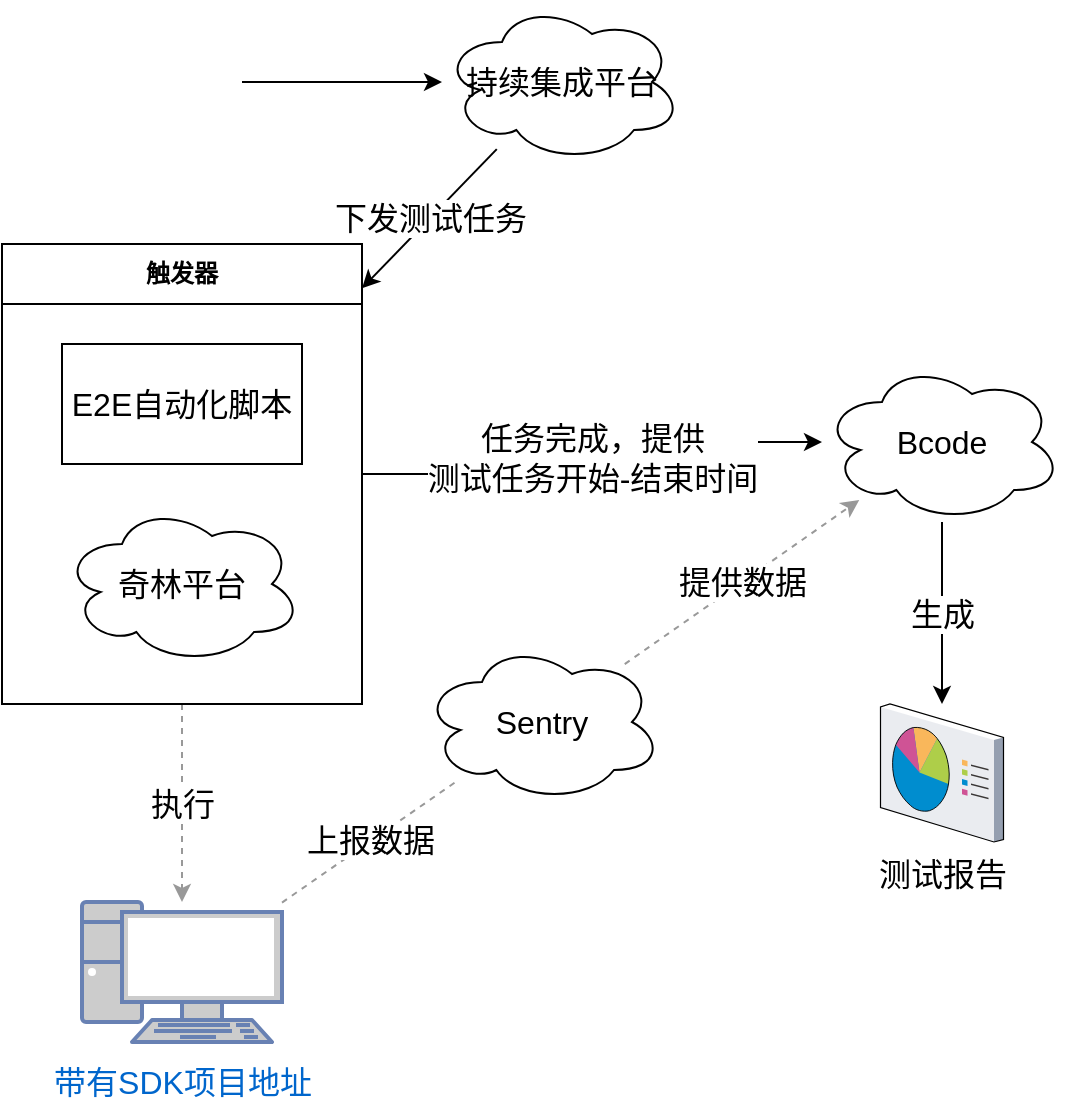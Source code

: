 <mxfile version="21.6.1" type="github" pages="3">
  <diagram id="ZxEjnRGoBvc7GDNQgW_S" name="主流程">
    <mxGraphModel dx="1430" dy="722" grid="1" gridSize="10" guides="1" tooltips="1" connect="1" arrows="1" fold="1" page="1" pageScale="1" pageWidth="827" pageHeight="1169" math="0" shadow="0">
      <root>
        <mxCell id="0" />
        <mxCell id="1" parent="0" />
        <mxCell id="VKGLZCC5wdHL4uuEjue2-8" value="执行" style="rounded=0;orthogonalLoop=1;jettySize=auto;html=1;fontSize=16;dashed=1;strokeColor=#999999;" parent="1" source="iFd_izReUOdnMlPlyS4o-3" target="VKGLZCC5wdHL4uuEjue2-3" edge="1">
          <mxGeometry relative="1" as="geometry">
            <mxPoint x="190.909" y="430" as="sourcePoint" />
          </mxGeometry>
        </mxCell>
        <mxCell id="VKGLZCC5wdHL4uuEjue2-16" value="任务完成，提供&lt;br style=&quot;font-size: 16px;&quot;&gt;测试任务开始-结束时间" style="edgeStyle=orthogonalEdgeStyle;rounded=0;orthogonalLoop=1;jettySize=auto;html=1;fontSize=16;" parent="1" source="iFd_izReUOdnMlPlyS4o-3" target="VKGLZCC5wdHL4uuEjue2-6" edge="1">
          <mxGeometry relative="1" as="geometry">
            <mxPoint x="280" y="330" as="sourcePoint" />
          </mxGeometry>
        </mxCell>
        <mxCell id="VKGLZCC5wdHL4uuEjue2-12" style="rounded=0;orthogonalLoop=1;jettySize=auto;html=1;fontSize=16;" parent="1" source="VKGLZCC5wdHL4uuEjue2-2" target="VKGLZCC5wdHL4uuEjue2-4" edge="1">
          <mxGeometry relative="1" as="geometry" />
        </mxCell>
        <mxCell id="VKGLZCC5wdHL4uuEjue2-2" value="" style="shape=image;html=1;verticalAlign=top;verticalLabelPosition=bottom;labelBackgroundColor=#ffffff;imageAspect=0;aspect=fixed;image=https://cdn4.iconfinder.com/data/icons/socialcones/508/Gitlab-128.png;fontSize=16;" parent="1" vertex="1">
          <mxGeometry x="160" y="120" width="80" height="80" as="geometry" />
        </mxCell>
        <mxCell id="VKGLZCC5wdHL4uuEjue2-7" style="rounded=0;orthogonalLoop=1;jettySize=auto;html=1;dashed=1;fontSize=16;endArrow=none;endFill=0;strokeColor=#999999;" parent="1" source="VKGLZCC5wdHL4uuEjue2-3" target="VKGLZCC5wdHL4uuEjue2-5" edge="1">
          <mxGeometry relative="1" as="geometry" />
        </mxCell>
        <mxCell id="VKGLZCC5wdHL4uuEjue2-15" value="上报数据" style="edgeLabel;html=1;align=center;verticalAlign=middle;resizable=0;points=[];fontSize=16;" parent="VKGLZCC5wdHL4uuEjue2-7" vertex="1" connectable="0">
          <mxGeometry x="0.01" y="1" relative="1" as="geometry">
            <mxPoint as="offset" />
          </mxGeometry>
        </mxCell>
        <mxCell id="VKGLZCC5wdHL4uuEjue2-3" value="带有SDK项目地址" style="fontColor=#0066CC;verticalAlign=top;verticalLabelPosition=bottom;labelPosition=center;align=center;html=1;outlineConnect=0;fillColor=#CCCCCC;strokeColor=#6881B3;gradientColor=none;gradientDirection=north;strokeWidth=2;shape=mxgraph.networks.pc;fontSize=16;spacingTop=4;" parent="1" vertex="1">
          <mxGeometry x="160" y="570" width="100" height="70" as="geometry" />
        </mxCell>
        <mxCell id="VKGLZCC5wdHL4uuEjue2-11" value="下发测试任务" style="rounded=0;orthogonalLoop=1;jettySize=auto;html=1;fontSize=16;" parent="1" source="VKGLZCC5wdHL4uuEjue2-4" target="iFd_izReUOdnMlPlyS4o-3" edge="1">
          <mxGeometry x="-0.004" relative="1" as="geometry">
            <mxPoint as="offset" />
            <mxPoint x="280" y="252.727" as="targetPoint" />
          </mxGeometry>
        </mxCell>
        <mxCell id="VKGLZCC5wdHL4uuEjue2-4" value="持续集成平台" style="ellipse;shape=cloud;whiteSpace=wrap;html=1;fontSize=16;" parent="1" vertex="1">
          <mxGeometry x="340" y="120" width="120" height="80" as="geometry" />
        </mxCell>
        <mxCell id="VKGLZCC5wdHL4uuEjue2-17" value="提供数据" style="rounded=0;orthogonalLoop=1;jettySize=auto;html=1;dashed=1;fontSize=16;strokeColor=#999999;" parent="1" source="VKGLZCC5wdHL4uuEjue2-5" target="VKGLZCC5wdHL4uuEjue2-6" edge="1">
          <mxGeometry relative="1" as="geometry" />
        </mxCell>
        <mxCell id="VKGLZCC5wdHL4uuEjue2-5" value="Sentry" style="ellipse;shape=cloud;whiteSpace=wrap;html=1;fontSize=16;" parent="1" vertex="1">
          <mxGeometry x="330" y="440" width="120" height="80" as="geometry" />
        </mxCell>
        <mxCell id="VKGLZCC5wdHL4uuEjue2-13" value="生成" style="rounded=0;orthogonalLoop=1;jettySize=auto;html=1;fontSize=16;" parent="1" source="VKGLZCC5wdHL4uuEjue2-6" target="VKGLZCC5wdHL4uuEjue2-9" edge="1">
          <mxGeometry relative="1" as="geometry" />
        </mxCell>
        <mxCell id="VKGLZCC5wdHL4uuEjue2-6" value="Bcode" style="ellipse;shape=cloud;whiteSpace=wrap;html=1;fontSize=16;" parent="1" vertex="1">
          <mxGeometry x="530" y="300" width="120" height="80" as="geometry" />
        </mxCell>
        <mxCell id="VKGLZCC5wdHL4uuEjue2-9" value="测试报告" style="verticalLabelPosition=bottom;sketch=0;aspect=fixed;html=1;verticalAlign=top;strokeColor=none;align=center;outlineConnect=0;shape=mxgraph.citrix.reporting;fontSize=16;" parent="1" vertex="1">
          <mxGeometry x="559.25" y="471" width="61.5" height="69" as="geometry" />
        </mxCell>
        <mxCell id="iFd_izReUOdnMlPlyS4o-3" value="触发器" style="swimlane;whiteSpace=wrap;html=1;startSize=30;" vertex="1" parent="1">
          <mxGeometry x="120" y="241" width="180" height="230" as="geometry" />
        </mxCell>
        <mxCell id="iFd_izReUOdnMlPlyS4o-2" value="E2E自动化脚本" style="rounded=0;whiteSpace=wrap;html=1;fontSize=16;" vertex="1" parent="iFd_izReUOdnMlPlyS4o-3">
          <mxGeometry x="30" y="50" width="120" height="60" as="geometry" />
        </mxCell>
        <mxCell id="VKGLZCC5wdHL4uuEjue2-1" value="奇林平台" style="ellipse;shape=cloud;whiteSpace=wrap;html=1;fontSize=16;" parent="iFd_izReUOdnMlPlyS4o-3" vertex="1">
          <mxGeometry x="30" y="130" width="120" height="80" as="geometry" />
        </mxCell>
      </root>
    </mxGraphModel>
  </diagram>
  <diagram name="数据流图" id="zR5LukECyCP3TorBvOVq">
    <mxGraphModel dx="1593" dy="857" grid="1" gridSize="10" guides="1" tooltips="1" connect="1" arrows="1" fold="1" page="1" pageScale="1" pageWidth="827" pageHeight="1169" math="0" shadow="0">
      <root>
        <mxCell id="0" />
        <mxCell id="1" parent="0" />
        <mxCell id="a0L2w2wCsgQ2mo0N0wgg-3" value="Sentry&lt;br style=&quot;font-size: 16px;&quot;&gt;Database" style="shape=cylinder;whiteSpace=wrap;html=1;boundedLbl=1;backgroundOutline=1;fontFamily=Verdana;rounded=0;shadow=0;comic=0;labelBackgroundColor=none;strokeWidth=1;fontSize=16;" parent="1" vertex="1">
          <mxGeometry x="625.63" y="300" width="88.75" height="100" as="geometry" />
        </mxCell>
        <mxCell id="a0L2w2wCsgQ2mo0N0wgg-96" style="edgeStyle=orthogonalEdgeStyle;rounded=0;orthogonalLoop=1;jettySize=auto;html=1;entryX=0;entryY=0.5;entryDx=0;entryDy=0;entryPerimeter=0;endArrow=none;endFill=0;" parent="1" source="a0L2w2wCsgQ2mo0N0wgg-5" target="a0L2w2wCsgQ2mo0N0wgg-97" edge="1">
          <mxGeometry relative="1" as="geometry">
            <mxPoint x="1212" y="197" as="targetPoint" />
          </mxGeometry>
        </mxCell>
        <mxCell id="a0L2w2wCsgQ2mo0N0wgg-5" value="输出性能报告" style="whiteSpace=wrap;html=1;rounded=0;shadow=0;comic=0;labelBackgroundColor=none;strokeWidth=1;fontFamily=Verdana;fontSize=16;align=center;" parent="1" vertex="1">
          <mxGeometry x="1070" y="172" width="120" height="50" as="geometry" />
        </mxCell>
        <mxCell id="a0L2w2wCsgQ2mo0N0wgg-6" style="edgeStyle=orthogonalEdgeStyle;html=1;labelBackgroundColor=none;startFill=0;startSize=8;endFill=1;endSize=8;fontFamily=Verdana;fontSize=16;rounded=0;" parent="1" source="a0L2w2wCsgQ2mo0N0wgg-7" target="a0L2w2wCsgQ2mo0N0wgg-11" edge="1">
          <mxGeometry relative="1" as="geometry" />
        </mxCell>
        <mxCell id="a0L2w2wCsgQ2mo0N0wgg-7" value="用户操作" style="whiteSpace=wrap;html=1;rounded=0;shadow=0;comic=0;labelBackgroundColor=none;strokeWidth=1;fontFamily=Verdana;fontSize=16;align=center;" parent="1" vertex="1">
          <mxGeometry x="60" y="172" width="120" height="50" as="geometry" />
        </mxCell>
        <mxCell id="a0L2w2wCsgQ2mo0N0wgg-9" style="edgeStyle=orthogonalEdgeStyle;html=1;labelBackgroundColor=none;startFill=0;startSize=8;endFill=1;endSize=8;fontFamily=Verdana;fontSize=16;rounded=0;" parent="1" source="a0L2w2wCsgQ2mo0N0wgg-47" target="a0L2w2wCsgQ2mo0N0wgg-3" edge="1">
          <mxGeometry relative="1" as="geometry" />
        </mxCell>
        <mxCell id="a0L2w2wCsgQ2mo0N0wgg-51" style="edgeStyle=orthogonalEdgeStyle;rounded=0;orthogonalLoop=1;jettySize=auto;html=1;fontSize=16;" parent="1" source="a0L2w2wCsgQ2mo0N0wgg-11" target="a0L2w2wCsgQ2mo0N0wgg-50" edge="1">
          <mxGeometry relative="1" as="geometry" />
        </mxCell>
        <mxCell id="a0L2w2wCsgQ2mo0N0wgg-11" value="1" style="swimlane;html=1;fontStyle=0;childLayout=stackLayout;horizontal=1;startSize=26;fillColor=#e0e0e0;horizontalStack=0;resizeParent=1;resizeLast=0;collapsible=1;marginBottom=0;swimlaneFillColor=#ffffff;align=center;rounded=1;shadow=0;comic=0;labelBackgroundColor=none;strokeWidth=1;fontFamily=Verdana;fontSize=16;" parent="1" vertex="1">
          <mxGeometry x="280" y="167" width="140" height="60" as="geometry" />
        </mxCell>
        <mxCell id="a0L2w2wCsgQ2mo0N0wgg-12" value="收集数据" style="text;html=1;strokeColor=none;fillColor=none;spacingLeft=4;spacingRight=4;whiteSpace=wrap;overflow=hidden;rotatable=0;points=[[0,0.5],[1,0.5]];portConstraint=eastwest;align=center;fontSize=16;" parent="a0L2w2wCsgQ2mo0N0wgg-11" vertex="1">
          <mxGeometry y="26" width="140" height="34" as="geometry" />
        </mxCell>
        <mxCell id="a0L2w2wCsgQ2mo0N0wgg-52" style="edgeStyle=orthogonalEdgeStyle;rounded=0;orthogonalLoop=1;jettySize=auto;html=1;fontSize=16;" parent="1" source="a0L2w2wCsgQ2mo0N0wgg-53" target="a0L2w2wCsgQ2mo0N0wgg-5" edge="1">
          <mxGeometry relative="1" as="geometry" />
        </mxCell>
        <mxCell id="a0L2w2wCsgQ2mo0N0wgg-49" value="" style="edgeStyle=orthogonalEdgeStyle;html=1;labelBackgroundColor=none;startFill=0;startSize=8;endFill=1;endSize=8;fontFamily=Verdana;fontSize=16;rounded=0;" parent="1" source="a0L2w2wCsgQ2mo0N0wgg-59" target="a0L2w2wCsgQ2mo0N0wgg-47" edge="1">
          <mxGeometry relative="1" as="geometry">
            <mxPoint x="530" y="196" as="sourcePoint" />
            <mxPoint x="820" y="198" as="targetPoint" />
          </mxGeometry>
        </mxCell>
        <mxCell id="a0L2w2wCsgQ2mo0N0wgg-60" style="edgeStyle=orthogonalEdgeStyle;rounded=0;orthogonalLoop=1;jettySize=auto;html=1;fontSize=16;" parent="1" source="a0L2w2wCsgQ2mo0N0wgg-47" target="a0L2w2wCsgQ2mo0N0wgg-53" edge="1">
          <mxGeometry relative="1" as="geometry" />
        </mxCell>
        <mxCell id="a0L2w2wCsgQ2mo0N0wgg-47" value="2" style="swimlane;html=1;fontStyle=0;childLayout=stackLayout;horizontal=1;startSize=26;fillColor=#e0e0e0;horizontalStack=0;resizeParent=1;resizeLast=0;collapsible=1;marginBottom=0;swimlaneFillColor=#ffffff;align=center;rounded=1;shadow=0;comic=0;labelBackgroundColor=none;strokeWidth=1;fontFamily=Verdana;fontSize=16;" parent="1" vertex="1">
          <mxGeometry x="600" y="167" width="140" height="60" as="geometry" />
        </mxCell>
        <mxCell id="a0L2w2wCsgQ2mo0N0wgg-48" value="上报数据" style="text;html=1;strokeColor=none;fillColor=none;spacingLeft=4;spacingRight=4;whiteSpace=wrap;overflow=hidden;rotatable=0;points=[[0,0.5],[1,0.5]];portConstraint=eastwest;align=center;fontSize=16;" parent="a0L2w2wCsgQ2mo0N0wgg-47" vertex="1">
          <mxGeometry y="26" width="140" height="34" as="geometry" />
        </mxCell>
        <mxCell id="a0L2w2wCsgQ2mo0N0wgg-50" value="broswer store" style="html=1;dashed=0;whiteSpace=wrap;shape=partialRectangle;right=0;fontSize=16;" parent="1" vertex="1">
          <mxGeometry x="287" y="300" width="126" height="40" as="geometry" />
        </mxCell>
        <mxCell id="a0L2w2wCsgQ2mo0N0wgg-53" value="3" style="swimlane;html=1;fontStyle=0;childLayout=stackLayout;horizontal=1;startSize=26;fillColor=#e0e0e0;horizontalStack=0;resizeParent=1;resizeLast=0;collapsible=1;marginBottom=0;swimlaneFillColor=#ffffff;align=center;rounded=1;shadow=0;comic=0;labelBackgroundColor=none;strokeWidth=1;fontFamily=Verdana;fontSize=16;" parent="1" vertex="1">
          <mxGeometry x="840" y="167" width="140" height="60" as="geometry">
            <mxRectangle x="840" y="167" width="50" height="30" as="alternateBounds" />
          </mxGeometry>
        </mxCell>
        <mxCell id="a0L2w2wCsgQ2mo0N0wgg-54" value="分析数据" style="text;html=1;strokeColor=none;fillColor=none;spacingLeft=4;spacingRight=4;whiteSpace=wrap;overflow=hidden;rotatable=0;points=[[0,0.5],[1,0.5]];portConstraint=eastwest;align=center;fontSize=16;" parent="a0L2w2wCsgQ2mo0N0wgg-53" vertex="1">
          <mxGeometry y="26" width="140" height="34" as="geometry" />
        </mxCell>
        <mxCell id="a0L2w2wCsgQ2mo0N0wgg-58" value="" style="edgeStyle=orthogonalEdgeStyle;html=1;labelBackgroundColor=none;startFill=0;startSize=8;endFill=1;endSize=8;fontFamily=Verdana;fontSize=16;rounded=0;" parent="1" source="a0L2w2wCsgQ2mo0N0wgg-11" target="a0L2w2wCsgQ2mo0N0wgg-59" edge="1">
          <mxGeometry relative="1" as="geometry">
            <mxPoint x="420" y="197" as="sourcePoint" />
            <mxPoint x="600" y="197" as="targetPoint" />
          </mxGeometry>
        </mxCell>
        <mxCell id="a0L2w2wCsgQ2mo0N0wgg-59" value="" style="shape=ellipse;html=1;dashed=0;whiteSpace=wrap;perimeter=ellipsePerimeter;fontSize=16;" parent="1" vertex="1">
          <mxGeometry x="500" y="182" width="30" height="30" as="geometry" />
        </mxCell>
        <mxCell id="a0L2w2wCsgQ2mo0N0wgg-64" value="用户操作" style="edgeStyle=none;orthogonalLoop=1;jettySize=auto;html=1;rounded=0;fontSize=16;" parent="1" target="a0L2w2wCsgQ2mo0N0wgg-67" edge="1">
          <mxGeometry width="100" relative="1" as="geometry">
            <mxPoint x="110" y="586" as="sourcePoint" />
            <mxPoint x="220" y="586" as="targetPoint" />
            <Array as="points" />
          </mxGeometry>
        </mxCell>
        <mxCell id="a0L2w2wCsgQ2mo0N0wgg-66" value="" style="endArrow=none;dashed=1;html=1;rounded=0;fontSize=16;" parent="1" edge="1">
          <mxGeometry width="50" height="50" relative="1" as="geometry">
            <mxPoint x="20" y="490" as="sourcePoint" />
            <mxPoint x="1372" y="490" as="targetPoint" />
          </mxGeometry>
        </mxCell>
        <mxCell id="a0L2w2wCsgQ2mo0N0wgg-71" value="" style="edgeStyle=orthogonalEdgeStyle;rounded=0;orthogonalLoop=1;jettySize=auto;html=1;fontSize=16;" parent="1" source="a0L2w2wCsgQ2mo0N0wgg-67" target="a0L2w2wCsgQ2mo0N0wgg-69" edge="1">
          <mxGeometry relative="1" as="geometry" />
        </mxCell>
        <mxCell id="a0L2w2wCsgQ2mo0N0wgg-67" value="1.1" style="swimlane;html=1;fontStyle=0;childLayout=stackLayout;horizontal=1;startSize=26;fillColor=#e0e0e0;horizontalStack=0;resizeParent=1;resizeLast=0;collapsible=1;marginBottom=0;swimlaneFillColor=#ffffff;align=center;rounded=1;shadow=0;comic=0;labelBackgroundColor=none;strokeWidth=1;fontFamily=Verdana;fontSize=16;" parent="1" vertex="1">
          <mxGeometry x="240" y="555" width="140" height="60" as="geometry" />
        </mxCell>
        <mxCell id="a0L2w2wCsgQ2mo0N0wgg-68" value="记录页面资源加载" style="text;html=1;strokeColor=none;fillColor=none;spacingLeft=4;spacingRight=4;whiteSpace=wrap;overflow=hidden;rotatable=0;points=[[0,0.5],[1,0.5]];portConstraint=eastwest;align=center;fontSize=16;" parent="a0L2w2wCsgQ2mo0N0wgg-67" vertex="1">
          <mxGeometry y="26" width="140" height="34" as="geometry" />
        </mxCell>
        <mxCell id="a0L2w2wCsgQ2mo0N0wgg-74" value="" style="edgeStyle=orthogonalEdgeStyle;rounded=0;orthogonalLoop=1;jettySize=auto;html=1;fontSize=16;" parent="1" source="a0L2w2wCsgQ2mo0N0wgg-69" target="a0L2w2wCsgQ2mo0N0wgg-75" edge="1">
          <mxGeometry relative="1" as="geometry">
            <mxPoint x="680" y="585" as="targetPoint" />
          </mxGeometry>
        </mxCell>
        <mxCell id="a0L2w2wCsgQ2mo0N0wgg-69" value="1.2" style="swimlane;html=1;fontStyle=0;childLayout=stackLayout;horizontal=1;startSize=26;fillColor=#e0e0e0;horizontalStack=0;resizeParent=1;resizeLast=0;collapsible=1;marginBottom=0;swimlaneFillColor=#ffffff;align=center;rounded=1;shadow=0;comic=0;labelBackgroundColor=none;strokeWidth=1;fontFamily=Verdana;fontSize=16;" parent="1" vertex="1">
          <mxGeometry x="460" y="555" width="140" height="60" as="geometry" />
        </mxCell>
        <mxCell id="a0L2w2wCsgQ2mo0N0wgg-70" value="记录 API 加载" style="text;html=1;strokeColor=none;fillColor=none;spacingLeft=4;spacingRight=4;whiteSpace=wrap;overflow=hidden;rotatable=0;points=[[0,0.5],[1,0.5]];portConstraint=eastwest;align=center;fontSize=16;" parent="a0L2w2wCsgQ2mo0N0wgg-69" vertex="1">
          <mxGeometry y="26" width="140" height="34" as="geometry" />
        </mxCell>
        <mxCell id="a0L2w2wCsgQ2mo0N0wgg-78" style="edgeStyle=orthogonalEdgeStyle;rounded=0;orthogonalLoop=1;jettySize=auto;html=1;fontSize=16;" parent="1" source="a0L2w2wCsgQ2mo0N0wgg-75" target="a0L2w2wCsgQ2mo0N0wgg-77" edge="1">
          <mxGeometry relative="1" as="geometry" />
        </mxCell>
        <mxCell id="a0L2w2wCsgQ2mo0N0wgg-80" value="" style="edgeStyle=orthogonalEdgeStyle;rounded=0;orthogonalLoop=1;jettySize=auto;html=1;fontSize=16;" parent="1" source="a0L2w2wCsgQ2mo0N0wgg-75" target="a0L2w2wCsgQ2mo0N0wgg-79" edge="1">
          <mxGeometry relative="1" as="geometry" />
        </mxCell>
        <mxCell id="a0L2w2wCsgQ2mo0N0wgg-75" value="" style="shape=ellipse;html=1;dashed=0;whiteSpace=wrap;perimeter=ellipsePerimeter;fontSize=16;" parent="1" vertex="1">
          <mxGeometry x="670" y="570" width="30" height="30" as="geometry" />
        </mxCell>
        <mxCell id="a0L2w2wCsgQ2mo0N0wgg-77" value="broswer store" style="html=1;dashed=0;whiteSpace=wrap;shape=partialRectangle;right=0;fontSize=16;" parent="1" vertex="1">
          <mxGeometry x="622" y="670" width="126" height="40" as="geometry" />
        </mxCell>
        <mxCell id="a0L2w2wCsgQ2mo0N0wgg-79" value="经过筛选的数据" style="whiteSpace=wrap;html=1;dashed=0;fontSize=16;" parent="1" vertex="1">
          <mxGeometry x="800" y="555" width="120" height="60" as="geometry" />
        </mxCell>
        <mxCell id="a0L2w2wCsgQ2mo0N0wgg-81" value="" style="endArrow=none;dashed=1;html=1;rounded=0;fontSize=16;" parent="1" edge="1">
          <mxGeometry width="50" height="50" relative="1" as="geometry">
            <mxPoint x="40" y="1180" as="sourcePoint" />
            <mxPoint x="1392" y="1180" as="targetPoint" />
          </mxGeometry>
        </mxCell>
        <mxCell id="a0L2w2wCsgQ2mo0N0wgg-82" value="上报数据" style="edgeStyle=none;orthogonalLoop=1;jettySize=auto;html=1;rounded=0;fontSize=16;" parent="1" target="a0L2w2wCsgQ2mo0N0wgg-83" edge="1">
          <mxGeometry width="100" relative="1" as="geometry">
            <mxPoint x="110" y="790" as="sourcePoint" />
            <mxPoint x="210" y="790" as="targetPoint" />
            <Array as="points" />
          </mxGeometry>
        </mxCell>
        <mxCell id="a0L2w2wCsgQ2mo0N0wgg-87" value="" style="edgeStyle=orthogonalEdgeStyle;rounded=0;orthogonalLoop=1;jettySize=auto;html=1;fontSize=16;" parent="1" source="a0L2w2wCsgQ2mo0N0wgg-83" target="a0L2w2wCsgQ2mo0N0wgg-85" edge="1">
          <mxGeometry relative="1" as="geometry" />
        </mxCell>
        <mxCell id="a0L2w2wCsgQ2mo0N0wgg-83" value="2.1" style="swimlane;html=1;fontStyle=0;childLayout=stackLayout;horizontal=1;startSize=26;fillColor=#e0e0e0;horizontalStack=0;resizeParent=1;resizeLast=0;collapsible=1;marginBottom=0;swimlaneFillColor=#ffffff;align=center;rounded=1;shadow=0;comic=0;labelBackgroundColor=none;strokeWidth=1;fontFamily=Verdana;fontSize=16;" parent="1" vertex="1">
          <mxGeometry x="240" y="760" width="140" height="60" as="geometry" />
        </mxCell>
        <mxCell id="a0L2w2wCsgQ2mo0N0wgg-84" value="请求 sentry API" style="text;html=1;strokeColor=none;fillColor=none;spacingLeft=4;spacingRight=4;whiteSpace=wrap;overflow=hidden;rotatable=0;points=[[0,0.5],[1,0.5]];portConstraint=eastwest;align=center;fontSize=16;" parent="a0L2w2wCsgQ2mo0N0wgg-83" vertex="1">
          <mxGeometry y="26" width="140" height="34" as="geometry" />
        </mxCell>
        <mxCell id="a0L2w2wCsgQ2mo0N0wgg-89" style="edgeStyle=orthogonalEdgeStyle;rounded=0;orthogonalLoop=1;jettySize=auto;html=1;fontSize=16;" parent="1" source="a0L2w2wCsgQ2mo0N0wgg-85" target="a0L2w2wCsgQ2mo0N0wgg-88" edge="1">
          <mxGeometry relative="1" as="geometry" />
        </mxCell>
        <mxCell id="a0L2w2wCsgQ2mo0N0wgg-90" value="返回结果" style="edgeStyle=orthogonalEdgeStyle;rounded=0;orthogonalLoop=1;jettySize=auto;html=1;fontSize=16;" parent="1" source="a0L2w2wCsgQ2mo0N0wgg-85" edge="1">
          <mxGeometry relative="1" as="geometry">
            <mxPoint x="720" y="790" as="targetPoint" />
          </mxGeometry>
        </mxCell>
        <mxCell id="a0L2w2wCsgQ2mo0N0wgg-85" value="2.2" style="swimlane;html=1;fontStyle=0;childLayout=stackLayout;horizontal=1;startSize=26;fillColor=#e0e0e0;horizontalStack=0;resizeParent=1;resizeLast=0;collapsible=1;marginBottom=0;swimlaneFillColor=#ffffff;align=center;rounded=1;shadow=0;comic=0;labelBackgroundColor=none;strokeWidth=1;fontFamily=Verdana;fontSize=16;" parent="1" vertex="1">
          <mxGeometry x="460" y="760" width="140" height="60" as="geometry" />
        </mxCell>
        <mxCell id="a0L2w2wCsgQ2mo0N0wgg-86" value="发送数据" style="text;html=1;strokeColor=none;fillColor=none;spacingLeft=4;spacingRight=4;whiteSpace=wrap;overflow=hidden;rotatable=0;points=[[0,0.5],[1,0.5]];portConstraint=eastwest;align=center;fontSize=16;" parent="a0L2w2wCsgQ2mo0N0wgg-85" vertex="1">
          <mxGeometry y="26" width="140" height="34" as="geometry" />
        </mxCell>
        <mxCell id="a0L2w2wCsgQ2mo0N0wgg-88" value="Sentry&lt;br style=&quot;font-size: 16px;&quot;&gt;Database" style="shape=cylinder;whiteSpace=wrap;html=1;boundedLbl=1;backgroundOutline=1;fontFamily=Verdana;rounded=0;shadow=0;comic=0;labelBackgroundColor=none;strokeWidth=1;fontSize=16;" parent="1" vertex="1">
          <mxGeometry x="485.63" y="880" width="88.75" height="100" as="geometry" />
        </mxCell>
        <mxCell id="a0L2w2wCsgQ2mo0N0wgg-92" value="项目ID&lt;br style=&quot;font-size: 16px;&quot;&gt;时间范围" style="edgeStyle=none;orthogonalLoop=1;jettySize=auto;html=1;rounded=0;fontSize=16;" parent="1" target="a0L2w2wCsgQ2mo0N0wgg-93" edge="1">
          <mxGeometry width="100" relative="1" as="geometry">
            <mxPoint x="125" y="1060" as="sourcePoint" />
            <mxPoint x="225" y="1060" as="targetPoint" />
            <Array as="points" />
          </mxGeometry>
        </mxCell>
        <mxCell id="QyBhSop0F0U6f-0SCQQO-2" style="edgeStyle=orthogonalEdgeStyle;rounded=0;orthogonalLoop=1;jettySize=auto;html=1;" parent="1" source="a0L2w2wCsgQ2mo0N0wgg-93" target="QyBhSop0F0U6f-0SCQQO-1" edge="1">
          <mxGeometry relative="1" as="geometry" />
        </mxCell>
        <mxCell id="a0L2w2wCsgQ2mo0N0wgg-93" value="3.1" style="swimlane;html=1;fontStyle=0;childLayout=stackLayout;horizontal=1;startSize=26;fillColor=#e0e0e0;horizontalStack=0;resizeParent=1;resizeLast=0;collapsible=1;marginBottom=0;swimlaneFillColor=#ffffff;align=center;rounded=1;shadow=0;comic=0;labelBackgroundColor=none;strokeWidth=1;fontFamily=Verdana;fontSize=16;" parent="1" vertex="1">
          <mxGeometry x="245" y="1030" width="140" height="60" as="geometry" />
        </mxCell>
        <mxCell id="a0L2w2wCsgQ2mo0N0wgg-94" value="请求多维度数据" style="text;html=1;strokeColor=none;fillColor=none;spacingLeft=4;spacingRight=4;whiteSpace=wrap;overflow=hidden;rotatable=0;points=[[0,0.5],[1,0.5]];portConstraint=eastwest;align=center;fontSize=16;" parent="a0L2w2wCsgQ2mo0N0wgg-93" vertex="1">
          <mxGeometry y="26" width="140" height="34" as="geometry" />
        </mxCell>
        <mxCell id="a0L2w2wCsgQ2mo0N0wgg-97" value="页面白屏时间 FCP&lt;br style=&quot;font-size: 16px;&quot;&gt;最慢页面排行&lt;br style=&quot;font-size: 16px;&quot;&gt;接口响应时长&lt;br style=&quot;font-size: 16px;&quot;&gt;最慢接口排行&lt;br style=&quot;font-size: 16px;&quot;&gt;页面最大内容加载完成时间 LCP" style="strokeWidth=2;html=1;shape=mxgraph.flowchart.annotation_1;align=left;pointerEvents=1;spacingLeft=8;fontSize=16;" parent="1" vertex="1">
          <mxGeometry x="1226" y="135.5" width="30" height="123" as="geometry" />
        </mxCell>
        <mxCell id="QyBhSop0F0U6f-0SCQQO-3" value="输出报告" style="edgeStyle=orthogonalEdgeStyle;rounded=0;orthogonalLoop=1;jettySize=auto;html=1;fontSize=16;" parent="1" source="QyBhSop0F0U6f-0SCQQO-1" edge="1">
          <mxGeometry relative="1" as="geometry">
            <mxPoint x="660" y="1060" as="targetPoint" />
          </mxGeometry>
        </mxCell>
        <mxCell id="QyBhSop0F0U6f-0SCQQO-1" value="" style="ellipse;whiteSpace=wrap;html=1;aspect=fixed;" parent="1" vertex="1">
          <mxGeometry x="465" y="1045" width="30" height="30" as="geometry" />
        </mxCell>
      </root>
    </mxGraphModel>
  </diagram>
  <diagram id="m2T8EUuySyEy1uf0dPtj" name="泳道图">
    <mxGraphModel dx="1430" dy="722" grid="1" gridSize="10" guides="1" tooltips="1" connect="1" arrows="1" fold="1" page="1" pageScale="1" pageWidth="827" pageHeight="1169" math="0" shadow="0">
      <root>
        <mxCell id="0" />
        <mxCell id="1" parent="0" />
        <mxCell id="1Dwrab8MyVGWYaHdFyip-1" value="自动化性能测试工具" style="swimlane;childLayout=stackLayout;resizeParent=1;resizeParentMax=0;horizontal=0;startSize=40;horizontalStack=0;html=1;" parent="1" vertex="1">
          <mxGeometry x="70" y="20" width="1130" height="1300" as="geometry" />
        </mxCell>
        <mxCell id="1Dwrab8MyVGWYaHdFyip-18" style="edgeStyle=orthogonalEdgeStyle;rounded=0;orthogonalLoop=1;jettySize=auto;html=1;fontSize=16;" parent="1Dwrab8MyVGWYaHdFyip-1" source="1Dwrab8MyVGWYaHdFyip-16" target="1Dwrab8MyVGWYaHdFyip-23" edge="1">
          <mxGeometry relative="1" as="geometry">
            <mxPoint x="290" y="350" as="targetPoint" />
          </mxGeometry>
        </mxCell>
        <mxCell id="1Dwrab8MyVGWYaHdFyip-48" value="根据测试任务获取&lt;br&gt;&lt;font color=&quot;#ff7759&quot;&gt;开始-结束时间&lt;/font&gt;" style="edgeStyle=orthogonalEdgeStyle;rounded=0;orthogonalLoop=1;jettySize=auto;html=1;fontSize=16;" parent="1Dwrab8MyVGWYaHdFyip-1" source="1Dwrab8MyVGWYaHdFyip-31" target="1Dwrab8MyVGWYaHdFyip-47" edge="1">
          <mxGeometry x="0.012" relative="1" as="geometry">
            <mxPoint as="offset" />
          </mxGeometry>
        </mxCell>
        <mxCell id="1Dwrab8MyVGWYaHdFyip-54" style="edgeStyle=orthogonalEdgeStyle;rounded=0;orthogonalLoop=1;jettySize=auto;html=1;fontSize=16;" parent="1Dwrab8MyVGWYaHdFyip-1" source="1Dwrab8MyVGWYaHdFyip-45" target="1Dwrab8MyVGWYaHdFyip-55" edge="1">
          <mxGeometry relative="1" as="geometry">
            <mxPoint x="900" y="950" as="targetPoint" />
          </mxGeometry>
        </mxCell>
        <mxCell id="1Dwrab8MyVGWYaHdFyip-56" value="点击" style="edgeLabel;html=1;align=center;verticalAlign=middle;resizable=0;points=[];fontSize=16;" parent="1Dwrab8MyVGWYaHdFyip-54" vertex="1" connectable="0">
          <mxGeometry x="-0.901" y="1" relative="1" as="geometry">
            <mxPoint as="offset" />
          </mxGeometry>
        </mxCell>
        <mxCell id="1Dwrab8MyVGWYaHdFyip-59" style="rounded=0;orthogonalLoop=1;jettySize=auto;html=1;exitX=0.5;exitY=1;exitDx=0;exitDy=0;exitPerimeter=0;dashed=1;fontSize=16;" parent="1Dwrab8MyVGWYaHdFyip-1" source="1Dwrab8MyVGWYaHdFyip-40" target="1Dwrab8MyVGWYaHdFyip-57" edge="1">
          <mxGeometry relative="1" as="geometry" />
        </mxCell>
        <mxCell id="w1ERKTR07PGkKcICvyhH-2" value="项目配置" style="swimlane;startSize=30;horizontal=0;html=1;" parent="1Dwrab8MyVGWYaHdFyip-1" vertex="1">
          <mxGeometry x="40" width="1090" height="180" as="geometry" />
        </mxCell>
        <mxCell id="1Dwrab8MyVGWYaHdFyip-6" value="开发" style="shape=umlActor;verticalLabelPosition=bottom;verticalAlign=top;html=1;outlineConnect=0;fontSize=16;" parent="w1ERKTR07PGkKcICvyhH-2" vertex="1">
          <mxGeometry x="90" y="50" width="30" height="60" as="geometry" />
        </mxCell>
        <mxCell id="w1ERKTR07PGkKcICvyhH-5" value="" style="edgeStyle=orthogonalEdgeStyle;rounded=0;orthogonalLoop=1;jettySize=auto;html=1;fontSize=16;" parent="w1ERKTR07PGkKcICvyhH-2" source="w1ERKTR07PGkKcICvyhH-3" target="w1ERKTR07PGkKcICvyhH-4" edge="1">
          <mxGeometry relative="1" as="geometry" />
        </mxCell>
        <mxCell id="w1ERKTR07PGkKcICvyhH-3" value="创建 Sentry 项目" style="rounded=0;whiteSpace=wrap;html=1;fontSize=16;" parent="w1ERKTR07PGkKcICvyhH-2" vertex="1">
          <mxGeometry x="190" y="50" width="120" height="60" as="geometry" />
        </mxCell>
        <mxCell id="1Dwrab8MyVGWYaHdFyip-11" value="" style="edgeStyle=orthogonalEdgeStyle;rounded=0;orthogonalLoop=1;jettySize=auto;html=1;fontSize=16;" parent="w1ERKTR07PGkKcICvyhH-2" source="1Dwrab8MyVGWYaHdFyip-6" target="w1ERKTR07PGkKcICvyhH-3" edge="1">
          <mxGeometry relative="1" as="geometry">
            <mxPoint x="337" y="280" as="sourcePoint" />
            <mxPoint x="207" y="70" as="targetPoint" />
          </mxGeometry>
        </mxCell>
        <mxCell id="w1ERKTR07PGkKcICvyhH-7" value="" style="edgeStyle=orthogonalEdgeStyle;rounded=0;orthogonalLoop=1;jettySize=auto;html=1;fontSize=16;" parent="w1ERKTR07PGkKcICvyhH-2" source="w1ERKTR07PGkKcICvyhH-4" target="w1ERKTR07PGkKcICvyhH-6" edge="1">
          <mxGeometry relative="1" as="geometry" />
        </mxCell>
        <mxCell id="w1ERKTR07PGkKcICvyhH-4" value="初始化 DSN" style="whiteSpace=wrap;html=1;rounded=0;fontSize=16;" parent="w1ERKTR07PGkKcICvyhH-2" vertex="1">
          <mxGeometry x="397" y="50" width="120" height="60" as="geometry" />
        </mxCell>
        <mxCell id="w1ERKTR07PGkKcICvyhH-6" value="项目中初始化 Sentry" style="whiteSpace=wrap;html=1;rounded=0;fontSize=16;" parent="w1ERKTR07PGkKcICvyhH-2" vertex="1">
          <mxGeometry x="597" y="50" width="120" height="60" as="geometry" />
        </mxCell>
        <mxCell id="1Dwrab8MyVGWYaHdFyip-2" value="CI" style="swimlane;startSize=30;horizontal=0;html=1;" parent="1Dwrab8MyVGWYaHdFyip-1" vertex="1">
          <mxGeometry x="40" y="180" width="1090" height="210" as="geometry" />
        </mxCell>
        <mxCell id="1Dwrab8MyVGWYaHdFyip-10" value="配置流水线" style="whiteSpace=wrap;html=1;rounded=0;fontSize=16;" parent="1Dwrab8MyVGWYaHdFyip-2" vertex="1">
          <mxGeometry x="184" y="70" width="120" height="60" as="geometry" />
        </mxCell>
        <mxCell id="1Dwrab8MyVGWYaHdFyip-12" value="执行性能测试" style="whiteSpace=wrap;html=1;rounded=0;fontSize=16;" parent="1Dwrab8MyVGWYaHdFyip-2" vertex="1">
          <mxGeometry x="485" y="90" width="120" height="60" as="geometry" />
        </mxCell>
        <mxCell id="1Dwrab8MyVGWYaHdFyip-46" value="是" style="edgeStyle=orthogonalEdgeStyle;rounded=0;orthogonalLoop=1;jettySize=auto;html=1;fontSize=16;" parent="1Dwrab8MyVGWYaHdFyip-2" source="1Dwrab8MyVGWYaHdFyip-43" target="1Dwrab8MyVGWYaHdFyip-45" edge="1">
          <mxGeometry relative="1" as="geometry" />
        </mxCell>
        <mxCell id="1Dwrab8MyVGWYaHdFyip-51" value="否" style="edgeStyle=orthogonalEdgeStyle;rounded=0;orthogonalLoop=1;jettySize=auto;html=1;fontSize=16;" parent="1Dwrab8MyVGWYaHdFyip-2" source="1Dwrab8MyVGWYaHdFyip-43" target="1Dwrab8MyVGWYaHdFyip-50" edge="1">
          <mxGeometry relative="1" as="geometry" />
        </mxCell>
        <mxCell id="1Dwrab8MyVGWYaHdFyip-43" value="时间跨度 &amp;gt; 30min" style="rhombus;whiteSpace=wrap;html=1;rounded=0;fontSize=16;" parent="1Dwrab8MyVGWYaHdFyip-2" vertex="1">
          <mxGeometry x="795" y="10" width="80" height="80" as="geometry" />
        </mxCell>
        <mxCell id="1Dwrab8MyVGWYaHdFyip-45" value="生成 bcode 链接" style="whiteSpace=wrap;html=1;rounded=0;fontSize=16;" parent="1Dwrab8MyVGWYaHdFyip-2" vertex="1">
          <mxGeometry x="775" y="140" width="120" height="60" as="geometry" />
        </mxCell>
        <mxCell id="1Dwrab8MyVGWYaHdFyip-49" style="edgeStyle=orthogonalEdgeStyle;rounded=0;orthogonalLoop=1;jettySize=auto;html=1;entryX=0;entryY=0.5;entryDx=0;entryDy=0;exitX=0.5;exitY=0;exitDx=0;exitDy=0;fontSize=16;" parent="1Dwrab8MyVGWYaHdFyip-2" source="1Dwrab8MyVGWYaHdFyip-47" target="1Dwrab8MyVGWYaHdFyip-43" edge="1">
          <mxGeometry relative="1" as="geometry" />
        </mxCell>
        <mxCell id="1Dwrab8MyVGWYaHdFyip-47" value="" style="ellipse;whiteSpace=wrap;html=1;aspect=fixed;fontSize=16;" parent="1Dwrab8MyVGWYaHdFyip-2" vertex="1">
          <mxGeometry x="710" y="155" width="30" height="30" as="geometry" />
        </mxCell>
        <mxCell id="1Dwrab8MyVGWYaHdFyip-53" style="edgeStyle=orthogonalEdgeStyle;rounded=0;orthogonalLoop=1;jettySize=auto;html=1;fontSize=16;" parent="1Dwrab8MyVGWYaHdFyip-2" source="1Dwrab8MyVGWYaHdFyip-50" target="1Dwrab8MyVGWYaHdFyip-52" edge="1">
          <mxGeometry relative="1" as="geometry" />
        </mxCell>
        <mxCell id="1Dwrab8MyVGWYaHdFyip-50" value="生成测试报告" style="whiteSpace=wrap;html=1;rounded=0;fontSize=16;" parent="1Dwrab8MyVGWYaHdFyip-2" vertex="1">
          <mxGeometry x="935" y="20" width="120" height="60" as="geometry" />
        </mxCell>
        <mxCell id="1Dwrab8MyVGWYaHdFyip-52" value="结束" style="ellipse;whiteSpace=wrap;html=1;fontSize=16;" parent="1Dwrab8MyVGWYaHdFyip-2" vertex="1">
          <mxGeometry x="945" y="140" width="100" height="60" as="geometry" />
        </mxCell>
        <mxCell id="w1ERKTR07PGkKcICvyhH-15" style="edgeStyle=orthogonalEdgeStyle;rounded=0;orthogonalLoop=1;jettySize=auto;html=1;" parent="1Dwrab8MyVGWYaHdFyip-2" source="w1ERKTR07PGkKcICvyhH-14" target="1Dwrab8MyVGWYaHdFyip-12" edge="1">
          <mxGeometry relative="1" as="geometry" />
        </mxCell>
        <mxCell id="w1ERKTR07PGkKcICvyhH-14" value="" style="ellipse;whiteSpace=wrap;html=1;aspect=fixed;" parent="1Dwrab8MyVGWYaHdFyip-2" vertex="1">
          <mxGeometry x="530" y="20" width="30" height="30" as="geometry" />
        </mxCell>
        <mxCell id="w1ERKTR07PGkKcICvyhH-17" style="edgeStyle=orthogonalEdgeStyle;rounded=0;orthogonalLoop=1;jettySize=auto;html=1;" parent="1Dwrab8MyVGWYaHdFyip-2" source="w1ERKTR07PGkKcICvyhH-16" target="1Dwrab8MyVGWYaHdFyip-10" edge="1">
          <mxGeometry relative="1" as="geometry" />
        </mxCell>
        <mxCell id="w1ERKTR07PGkKcICvyhH-16" value="" style="shape=umlActor;verticalLabelPosition=bottom;verticalAlign=top;html=1;outlineConnect=0;fontSize=16;" parent="1Dwrab8MyVGWYaHdFyip-2" vertex="1">
          <mxGeometry x="90" y="70" width="30" height="60" as="geometry" />
        </mxCell>
        <mxCell id="w1ERKTR07PGkKcICvyhH-1" value="记录测试&lt;font color=&quot;#ff7759&quot;&gt;任务ID&lt;/font&gt;" style="edgeStyle=orthogonalEdgeStyle;rounded=0;orthogonalLoop=1;jettySize=auto;html=1;entryX=0.5;entryY=0;entryDx=0;entryDy=0;fontSize=16;" parent="1Dwrab8MyVGWYaHdFyip-1" source="1Dwrab8MyVGWYaHdFyip-12" target="1Dwrab8MyVGWYaHdFyip-14" edge="1">
          <mxGeometry relative="1" as="geometry">
            <mxPoint as="offset" />
          </mxGeometry>
        </mxCell>
        <mxCell id="1Dwrab8MyVGWYaHdFyip-3" value="奇林" style="swimlane;startSize=30;horizontal=0;html=1;" parent="1Dwrab8MyVGWYaHdFyip-1" vertex="1">
          <mxGeometry x="40" y="390" width="1090" height="220" as="geometry">
            <mxRectangle x="40" y="210" width="1090" height="30" as="alternateBounds" />
          </mxGeometry>
        </mxCell>
        <mxCell id="1Dwrab8MyVGWYaHdFyip-17" value="" style="edgeStyle=orthogonalEdgeStyle;rounded=0;orthogonalLoop=1;jettySize=auto;html=1;fontSize=16;" parent="1Dwrab8MyVGWYaHdFyip-3" source="1Dwrab8MyVGWYaHdFyip-14" target="1Dwrab8MyVGWYaHdFyip-16" edge="1">
          <mxGeometry relative="1" as="geometry" />
        </mxCell>
        <mxCell id="1Dwrab8MyVGWYaHdFyip-14" value="" style="ellipse;whiteSpace=wrap;html=1;aspect=fixed;fontSize=16;" parent="1Dwrab8MyVGWYaHdFyip-3" vertex="1">
          <mxGeometry x="530" y="20" width="30" height="30" as="geometry" />
        </mxCell>
        <mxCell id="1Dwrab8MyVGWYaHdFyip-16" value="下发自动化测试任务" style="whiteSpace=wrap;html=1;fontSize=16;" parent="1Dwrab8MyVGWYaHdFyip-3" vertex="1">
          <mxGeometry x="485" y="140" width="120" height="60" as="geometry" />
        </mxCell>
        <mxCell id="1Dwrab8MyVGWYaHdFyip-31" value="任务完成" style="rounded=0;whiteSpace=wrap;html=1;fontSize=16;" parent="1Dwrab8MyVGWYaHdFyip-3" vertex="1">
          <mxGeometry x="665" y="60" width="120" height="60" as="geometry" />
        </mxCell>
        <mxCell id="1Dwrab8MyVGWYaHdFyip-29" value="" style="ellipse;whiteSpace=wrap;html=1;aspect=fixed;fontSize=16;" parent="1Dwrab8MyVGWYaHdFyip-3" vertex="1">
          <mxGeometry x="672.5" y="170" width="30" height="30" as="geometry" />
        </mxCell>
        <mxCell id="1Dwrab8MyVGWYaHdFyip-32" style="edgeStyle=orthogonalEdgeStyle;rounded=0;orthogonalLoop=1;jettySize=auto;html=1;fontSize=16;" parent="1Dwrab8MyVGWYaHdFyip-3" source="1Dwrab8MyVGWYaHdFyip-29" target="1Dwrab8MyVGWYaHdFyip-31" edge="1">
          <mxGeometry relative="1" as="geometry" />
        </mxCell>
        <mxCell id="w1ERKTR07PGkKcICvyhH-21" value="" style="edgeStyle=orthogonalEdgeStyle;rounded=0;orthogonalLoop=1;jettySize=auto;html=1;" parent="1Dwrab8MyVGWYaHdFyip-3" source="w1ERKTR07PGkKcICvyhH-12" target="w1ERKTR07PGkKcICvyhH-20" edge="1">
          <mxGeometry relative="1" as="geometry" />
        </mxCell>
        <mxCell id="w1ERKTR07PGkKcICvyhH-12" value="录制页面自动化脚本" style="rounded=0;whiteSpace=wrap;html=1;fontSize=16;" parent="1Dwrab8MyVGWYaHdFyip-3" vertex="1">
          <mxGeometry x="184" y="40" width="120" height="60" as="geometry" />
        </mxCell>
        <mxCell id="w1ERKTR07PGkKcICvyhH-9" value="" style="shape=umlActor;verticalLabelPosition=bottom;verticalAlign=top;html=1;outlineConnect=0;fontSize=16;" parent="1Dwrab8MyVGWYaHdFyip-3" vertex="1">
          <mxGeometry x="90" y="40" width="30" height="60" as="geometry" />
        </mxCell>
        <mxCell id="w1ERKTR07PGkKcICvyhH-13" style="edgeStyle=orthogonalEdgeStyle;rounded=0;orthogonalLoop=1;jettySize=auto;html=1;" parent="1Dwrab8MyVGWYaHdFyip-3" source="w1ERKTR07PGkKcICvyhH-9" target="w1ERKTR07PGkKcICvyhH-12" edge="1">
          <mxGeometry relative="1" as="geometry" />
        </mxCell>
        <mxCell id="w1ERKTR07PGkKcICvyhH-22" style="rounded=0;orthogonalLoop=1;jettySize=auto;html=1;endArrow=none;endFill=0;dashed=1;" parent="1Dwrab8MyVGWYaHdFyip-3" source="w1ERKTR07PGkKcICvyhH-20" target="1Dwrab8MyVGWYaHdFyip-16" edge="1">
          <mxGeometry relative="1" as="geometry" />
        </mxCell>
        <mxCell id="w1ERKTR07PGkKcICvyhH-20" value="新建测试计划" style="whiteSpace=wrap;html=1;fontSize=16;rounded=0;" parent="1Dwrab8MyVGWYaHdFyip-3" vertex="1">
          <mxGeometry x="365" y="40" width="120" height="60" as="geometry" />
        </mxCell>
        <mxCell id="1Dwrab8MyVGWYaHdFyip-28" value="" style="edgeStyle=orthogonalEdgeStyle;rounded=0;orthogonalLoop=1;jettySize=auto;html=1;fontSize=16;exitX=0.5;exitY=0;exitDx=0;exitDy=0;exitPerimeter=0;" parent="1Dwrab8MyVGWYaHdFyip-1" source="w1ERKTR07PGkKcICvyhH-18" target="1Dwrab8MyVGWYaHdFyip-29" edge="1">
          <mxGeometry relative="1" as="geometry" />
        </mxCell>
        <mxCell id="1Dwrab8MyVGWYaHdFyip-33" value="数据采样" style="edgeStyle=orthogonalEdgeStyle;rounded=0;orthogonalLoop=1;jettySize=auto;html=1;fontSize=16;exitX=0.5;exitY=1;exitDx=0;exitDy=0;exitPerimeter=0;" parent="1Dwrab8MyVGWYaHdFyip-1" source="w1ERKTR07PGkKcICvyhH-18" target="1Dwrab8MyVGWYaHdFyip-34" edge="1">
          <mxGeometry relative="1" as="geometry">
            <mxPoint as="offset" />
          </mxGeometry>
        </mxCell>
        <mxCell id="1Dwrab8MyVGWYaHdFyip-20" value="执行器" style="swimlane;startSize=30;horizontal=0;html=1;" parent="1Dwrab8MyVGWYaHdFyip-1" vertex="1">
          <mxGeometry x="40" y="610" width="1090" height="220" as="geometry" />
        </mxCell>
        <mxCell id="1Dwrab8MyVGWYaHdFyip-26" value="" style="edgeStyle=orthogonalEdgeStyle;rounded=0;orthogonalLoop=1;jettySize=auto;html=1;fontSize=16;" parent="1Dwrab8MyVGWYaHdFyip-20" source="1Dwrab8MyVGWYaHdFyip-19" target="1Dwrab8MyVGWYaHdFyip-25" edge="1">
          <mxGeometry relative="1" as="geometry" />
        </mxCell>
        <mxCell id="1Dwrab8MyVGWYaHdFyip-19" value="唤醒浏览器" style="rounded=0;whiteSpace=wrap;html=1;fontSize=16;" parent="1Dwrab8MyVGWYaHdFyip-20" vertex="1">
          <mxGeometry x="70" y="100" width="120" height="60" as="geometry" />
        </mxCell>
        <mxCell id="1Dwrab8MyVGWYaHdFyip-24" style="edgeStyle=orthogonalEdgeStyle;rounded=0;orthogonalLoop=1;jettySize=auto;html=1;fontSize=16;" parent="1Dwrab8MyVGWYaHdFyip-20" source="1Dwrab8MyVGWYaHdFyip-23" target="1Dwrab8MyVGWYaHdFyip-19" edge="1">
          <mxGeometry relative="1" as="geometry" />
        </mxCell>
        <mxCell id="1Dwrab8MyVGWYaHdFyip-23" value="" style="ellipse;whiteSpace=wrap;html=1;aspect=fixed;fontSize=16;" parent="1Dwrab8MyVGWYaHdFyip-20" vertex="1">
          <mxGeometry x="115" y="20" width="30" height="30" as="geometry" />
        </mxCell>
        <mxCell id="1Dwrab8MyVGWYaHdFyip-39" value="" style="edgeStyle=orthogonalEdgeStyle;rounded=0;orthogonalLoop=1;jettySize=auto;html=1;fontSize=16;" parent="1Dwrab8MyVGWYaHdFyip-20" source="1Dwrab8MyVGWYaHdFyip-25" target="1Dwrab8MyVGWYaHdFyip-38" edge="1">
          <mxGeometry relative="1" as="geometry" />
        </mxCell>
        <mxCell id="1Dwrab8MyVGWYaHdFyip-25" value="自动执行脚本" style="strokeWidth=1;html=1;shape=mxgraph.flowchart.loop_limit;whiteSpace=wrap;rounded=0;fontSize=16;" parent="1Dwrab8MyVGWYaHdFyip-20" vertex="1">
          <mxGeometry x="270" y="100" width="120" height="60" as="geometry" />
        </mxCell>
        <mxCell id="w1ERKTR07PGkKcICvyhH-19" style="edgeStyle=orthogonalEdgeStyle;rounded=0;orthogonalLoop=1;jettySize=auto;html=1;entryX=0;entryY=0.5;entryDx=0;entryDy=0;entryPerimeter=0;" parent="1Dwrab8MyVGWYaHdFyip-20" source="1Dwrab8MyVGWYaHdFyip-38" target="w1ERKTR07PGkKcICvyhH-18" edge="1">
          <mxGeometry relative="1" as="geometry">
            <mxPoint x="610" y="130" as="sourcePoint" />
          </mxGeometry>
        </mxCell>
        <mxCell id="1Dwrab8MyVGWYaHdFyip-38" value="加载页面" style="whiteSpace=wrap;html=1;strokeWidth=1;rounded=0;fontSize=16;" parent="1Dwrab8MyVGWYaHdFyip-20" vertex="1">
          <mxGeometry x="460" y="100" width="120" height="60" as="geometry" />
        </mxCell>
        <mxCell id="w1ERKTR07PGkKcICvyhH-18" value="" style="verticalLabelPosition=bottom;verticalAlign=top;html=1;shape=mxgraph.flowchart.parallel_mode;pointerEvents=1" parent="1Dwrab8MyVGWYaHdFyip-20" vertex="1">
          <mxGeometry x="640" y="110" width="95" height="40" as="geometry" />
        </mxCell>
        <mxCell id="1Dwrab8MyVGWYaHdFyip-4" value="sentry" style="swimlane;startSize=30;horizontal=0;html=1;" parent="1Dwrab8MyVGWYaHdFyip-1" vertex="1">
          <mxGeometry x="40" y="830" width="1090" height="200" as="geometry" />
        </mxCell>
        <mxCell id="1Dwrab8MyVGWYaHdFyip-41" value="存 90 天数据" style="edgeStyle=orthogonalEdgeStyle;rounded=0;orthogonalLoop=1;jettySize=auto;html=1;fontSize=16;" parent="1Dwrab8MyVGWYaHdFyip-4" source="1Dwrab8MyVGWYaHdFyip-27" target="1Dwrab8MyVGWYaHdFyip-40" edge="1">
          <mxGeometry relative="1" as="geometry" />
        </mxCell>
        <mxCell id="1Dwrab8MyVGWYaHdFyip-27" value="将数据上报到 Sentry" style="whiteSpace=wrap;html=1;rounded=0;fontSize=16;" parent="1Dwrab8MyVGWYaHdFyip-4" vertex="1">
          <mxGeometry x="80" y="80" width="120" height="60" as="geometry" />
        </mxCell>
        <mxCell id="1Dwrab8MyVGWYaHdFyip-37" style="edgeStyle=orthogonalEdgeStyle;rounded=0;orthogonalLoop=1;jettySize=auto;html=1;fontSize=16;" parent="1Dwrab8MyVGWYaHdFyip-4" source="1Dwrab8MyVGWYaHdFyip-34" target="1Dwrab8MyVGWYaHdFyip-27" edge="1">
          <mxGeometry relative="1" as="geometry" />
        </mxCell>
        <mxCell id="1Dwrab8MyVGWYaHdFyip-42" value="静态资源加载和接口加载数据" style="edgeLabel;html=1;align=center;verticalAlign=middle;resizable=0;points=[];fontSize=16;" parent="1Dwrab8MyVGWYaHdFyip-37" vertex="1" connectable="0">
          <mxGeometry x="-0.424" relative="1" as="geometry">
            <mxPoint as="offset" />
          </mxGeometry>
        </mxCell>
        <mxCell id="1Dwrab8MyVGWYaHdFyip-34" value="" style="ellipse;whiteSpace=wrap;html=1;aspect=fixed;fontSize=16;" parent="1Dwrab8MyVGWYaHdFyip-4" vertex="1">
          <mxGeometry x="672.5" y="20" width="30" height="30" as="geometry" />
        </mxCell>
        <mxCell id="1Dwrab8MyVGWYaHdFyip-40" value="Sentry&amp;nbsp;&lt;br style=&quot;font-size: 16px;&quot;&gt;Datebase" style="shape=cylinder3;whiteSpace=wrap;html=1;boundedLbl=1;backgroundOutline=1;size=15;rounded=0;fontSize=16;" parent="1Dwrab8MyVGWYaHdFyip-4" vertex="1">
          <mxGeometry x="314" y="67.5" width="80" height="85" as="geometry" />
        </mxCell>
        <mxCell id="1Dwrab8MyVGWYaHdFyip-5" value="bcode" style="swimlane;startSize=30;horizontal=0;html=1;" parent="1Dwrab8MyVGWYaHdFyip-1" vertex="1">
          <mxGeometry x="40" y="1030" width="1090" height="270" as="geometry" />
        </mxCell>
        <mxCell id="1Dwrab8MyVGWYaHdFyip-58" value="项目ID&lt;br style=&quot;font-size: 16px;&quot;&gt;时间范围" style="edgeStyle=orthogonalEdgeStyle;rounded=0;orthogonalLoop=1;jettySize=auto;html=1;fontSize=16;" parent="1Dwrab8MyVGWYaHdFyip-5" source="1Dwrab8MyVGWYaHdFyip-55" target="1Dwrab8MyVGWYaHdFyip-57" edge="1">
          <mxGeometry relative="1" as="geometry" />
        </mxCell>
        <mxCell id="1Dwrab8MyVGWYaHdFyip-55" value="" style="ellipse;whiteSpace=wrap;html=1;aspect=fixed;fontSize=16;" parent="1Dwrab8MyVGWYaHdFyip-5" vertex="1">
          <mxGeometry x="820" y="10" width="30" height="30" as="geometry" />
        </mxCell>
        <mxCell id="1Dwrab8MyVGWYaHdFyip-61" value="" style="edgeStyle=orthogonalEdgeStyle;rounded=0;orthogonalLoop=1;jettySize=auto;html=1;" parent="1Dwrab8MyVGWYaHdFyip-5" source="1Dwrab8MyVGWYaHdFyip-57" target="1Dwrab8MyVGWYaHdFyip-60" edge="1">
          <mxGeometry relative="1" as="geometry" />
        </mxCell>
        <mxCell id="1Dwrab8MyVGWYaHdFyip-57" value="请求Sentry数据" style="shape=process;whiteSpace=wrap;html=1;backgroundOutline=1;fontSize=16;" parent="1Dwrab8MyVGWYaHdFyip-5" vertex="1">
          <mxGeometry x="90" y="80" width="120" height="60" as="geometry" />
        </mxCell>
        <mxCell id="hXkk2UV_JMcvx4nBUd6Y-2" value="" style="edgeStyle=orthogonalEdgeStyle;rounded=0;orthogonalLoop=1;jettySize=auto;html=1;" parent="1Dwrab8MyVGWYaHdFyip-5" source="1Dwrab8MyVGWYaHdFyip-60" target="hXkk2UV_JMcvx4nBUd6Y-1" edge="1">
          <mxGeometry relative="1" as="geometry" />
        </mxCell>
        <mxCell id="1Dwrab8MyVGWYaHdFyip-60" value="数据聚合" style="whiteSpace=wrap;html=1;fontSize=16;" parent="1Dwrab8MyVGWYaHdFyip-5" vertex="1">
          <mxGeometry x="290" y="80" width="120" height="60" as="geometry" />
        </mxCell>
        <mxCell id="hXkk2UV_JMcvx4nBUd6Y-4" style="edgeStyle=orthogonalEdgeStyle;rounded=0;orthogonalLoop=1;jettySize=auto;html=1;entryX=0;entryY=0.5;entryDx=0;entryDy=0;entryPerimeter=0;endArrow=none;endFill=0;" parent="1Dwrab8MyVGWYaHdFyip-5" source="hXkk2UV_JMcvx4nBUd6Y-1" target="hXkk2UV_JMcvx4nBUd6Y-3" edge="1">
          <mxGeometry relative="1" as="geometry" />
        </mxCell>
        <mxCell id="hXkk2UV_JMcvx4nBUd6Y-6" style="edgeStyle=orthogonalEdgeStyle;rounded=0;orthogonalLoop=1;jettySize=auto;html=1;" parent="1Dwrab8MyVGWYaHdFyip-5" source="hXkk2UV_JMcvx4nBUd6Y-1" target="hXkk2UV_JMcvx4nBUd6Y-5" edge="1">
          <mxGeometry relative="1" as="geometry" />
        </mxCell>
        <mxCell id="hXkk2UV_JMcvx4nBUd6Y-1" value="展示" style="whiteSpace=wrap;html=1;fontSize=16;" parent="1Dwrab8MyVGWYaHdFyip-5" vertex="1">
          <mxGeometry x="490" y="80" width="120" height="60" as="geometry" />
        </mxCell>
        <mxCell id="hXkk2UV_JMcvx4nBUd6Y-3" value="页面白屏时间 FCP&lt;br style=&quot;font-size: 16px;&quot;&gt;最慢页面排行&lt;br style=&quot;font-size: 16px;&quot;&gt;接口响应时长&lt;br style=&quot;font-size: 16px;&quot;&gt;最慢接口排行&lt;br style=&quot;font-size: 16px;&quot;&gt;页面最大内容加载完成时间 LCP" style="strokeWidth=2;html=1;shape=mxgraph.flowchart.annotation_1;align=left;pointerEvents=1;spacingLeft=8;fontSize=16;" parent="1Dwrab8MyVGWYaHdFyip-5" vertex="1">
          <mxGeometry x="717" y="48.5" width="30" height="123" as="geometry" />
        </mxCell>
        <mxCell id="hXkk2UV_JMcvx4nBUd6Y-5" value="结束" style="ellipse;whiteSpace=wrap;html=1;fontSize=16;" parent="1Dwrab8MyVGWYaHdFyip-5" vertex="1">
          <mxGeometry x="490" y="190" width="120" height="60" as="geometry" />
        </mxCell>
        <mxCell id="w1ERKTR07PGkKcICvyhH-8" style="edgeStyle=orthogonalEdgeStyle;rounded=0;orthogonalLoop=1;jettySize=auto;html=1;exitX=0.5;exitY=1;exitDx=0;exitDy=0;" parent="1Dwrab8MyVGWYaHdFyip-1" source="w1ERKTR07PGkKcICvyhH-6" target="w1ERKTR07PGkKcICvyhH-14" edge="1">
          <mxGeometry relative="1" as="geometry" />
        </mxCell>
      </root>
    </mxGraphModel>
  </diagram>
</mxfile>
